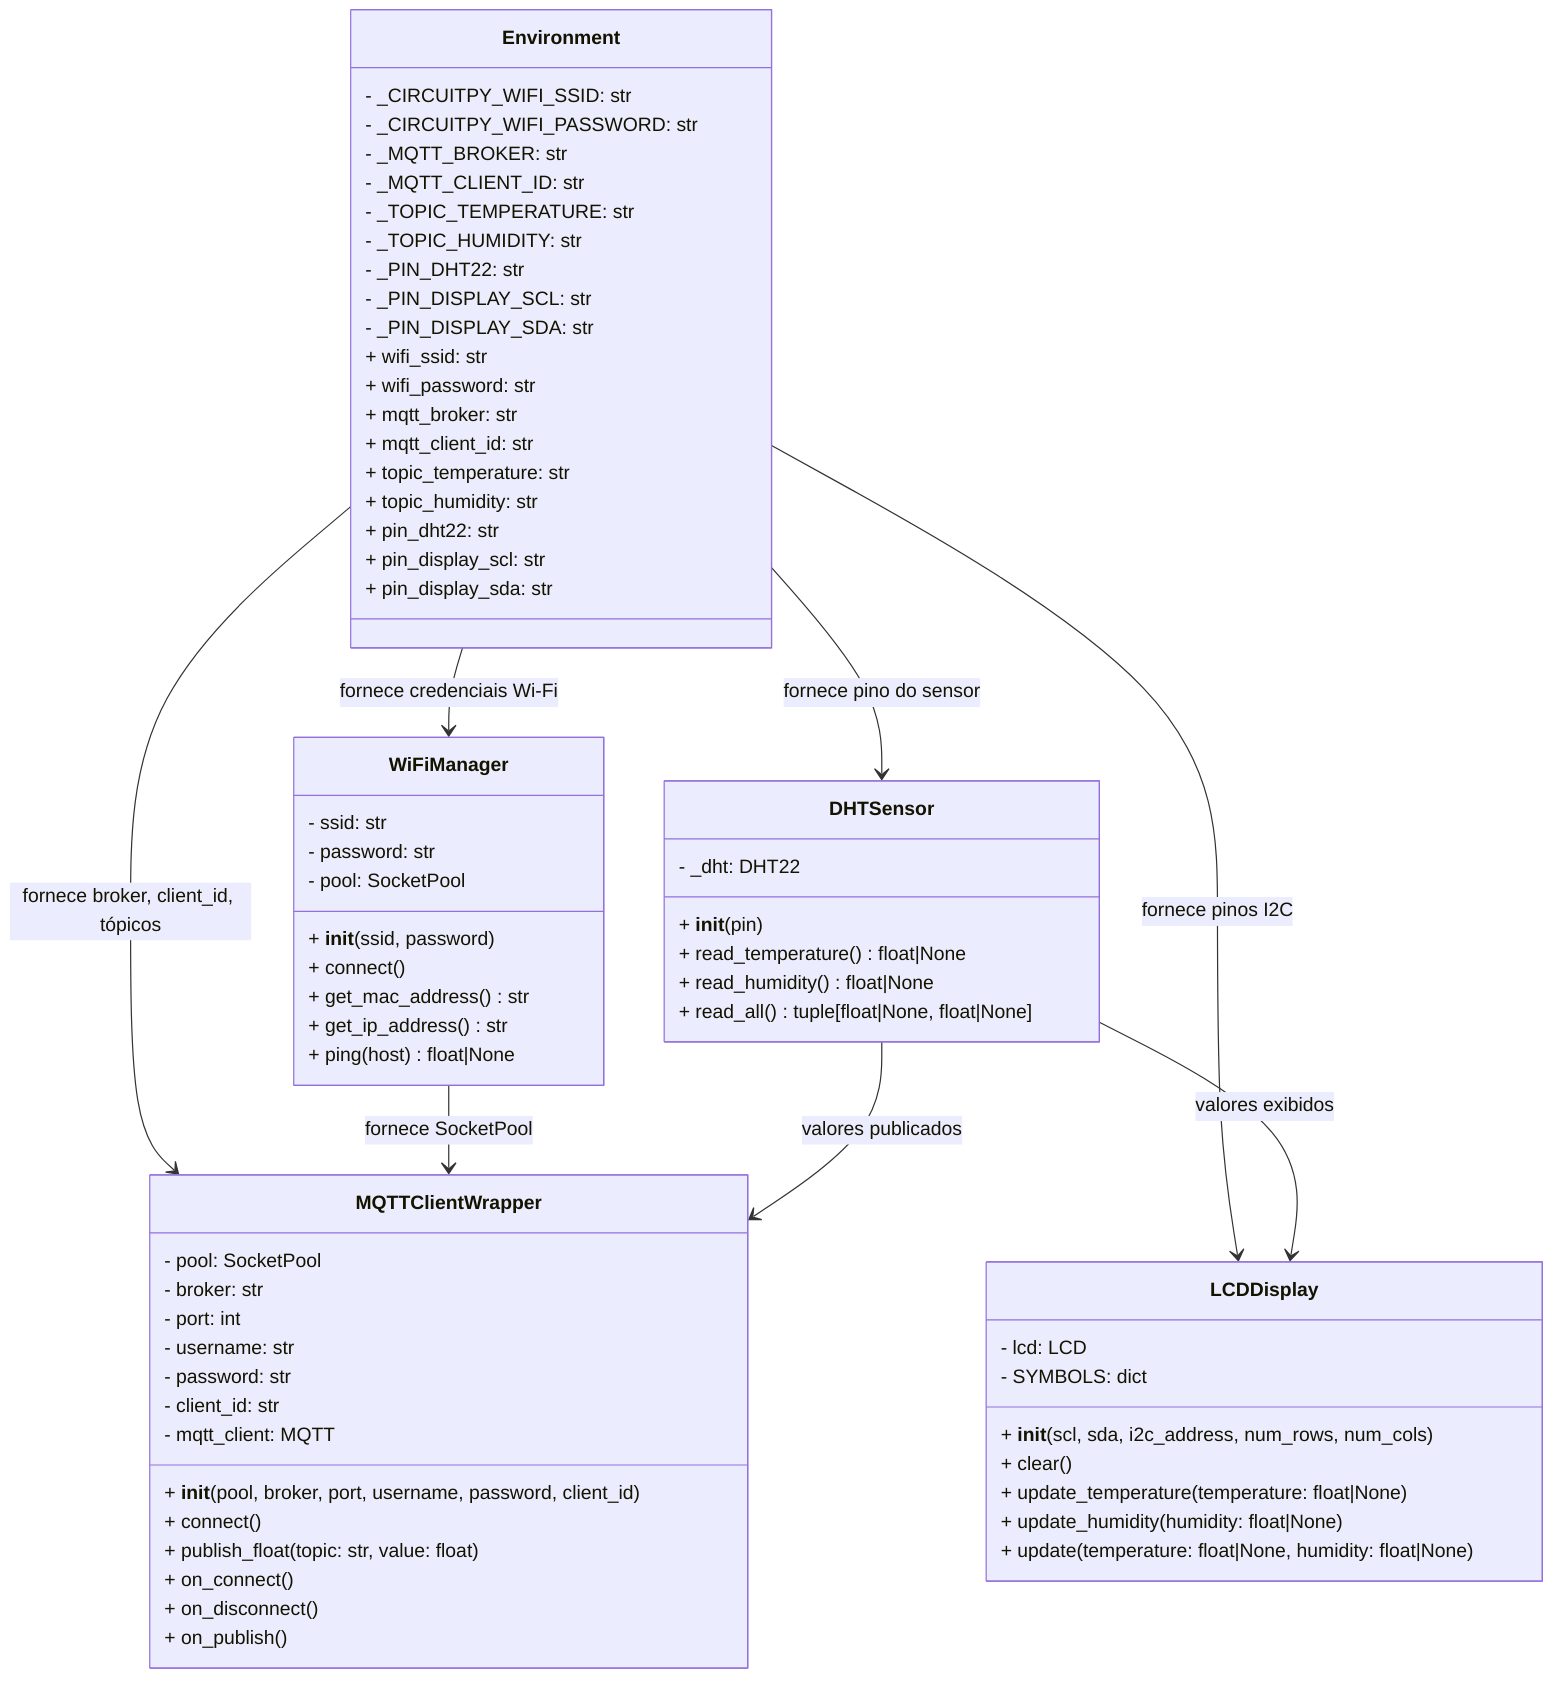 classDiagram
    class Environment {
        - _CIRCUITPY_WIFI_SSID: str
        - _CIRCUITPY_WIFI_PASSWORD: str
        - _MQTT_BROKER: str
        - _MQTT_CLIENT_ID: str
        - _TOPIC_TEMPERATURE: str
        - _TOPIC_HUMIDITY: str
        - _PIN_DHT22: str
        - _PIN_DISPLAY_SCL: str
        - _PIN_DISPLAY_SDA: str
        + wifi_ssid: str
        + wifi_password: str
        + mqtt_broker: str
        + mqtt_client_id: str
        + topic_temperature: str
        + topic_humidity: str
        + pin_dht22: str
        + pin_display_scl: str
        + pin_display_sda: str
    }

    class WiFiManager {
        - ssid: str
        - password: str
        - pool: SocketPool
        + __init__(ssid, password)
        + connect()
        + get_mac_address() str
        + get_ip_address() str
        + ping(host) float|None
    }

    class MQTTClientWrapper {
        - pool: SocketPool
        - broker: str
        - port: int
        - username: str
        - password: str
        - client_id: str
        - mqtt_client: MQTT
        + __init__(pool, broker, port, username, password, client_id)
        + connect()
        + publish_float(topic: str, value: float)
        + on_connect()
        + on_disconnect()
        + on_publish()
    }

    class DHTSensor {
        - _dht: DHT22
        + __init__(pin)
        + read_temperature() float|None
        + read_humidity() float|None
        + read_all() tuple[float|None, float|None]
    }

    class LCDDisplay {
        - lcd: LCD
        - SYMBOLS: dict
        + __init__(scl, sda, i2c_address, num_rows, num_cols)
        + clear()
        + update_temperature(temperature: float|None)
        + update_humidity(humidity: float|None)
        + update(temperature: float|None, humidity: float|None)
    }

    %% Relações
    Environment --> WiFiManager : fornece credenciais Wi-Fi
    Environment --> MQTTClientWrapper : fornece broker, client_id, tópicos
    Environment --> DHTSensor : fornece pino do sensor
    Environment --> LCDDisplay : fornece pinos I2C

    WiFiManager --> MQTTClientWrapper : fornece SocketPool
    DHTSensor --> LCDDisplay : valores exibidos
    DHTSensor --> MQTTClientWrapper : valores publicados